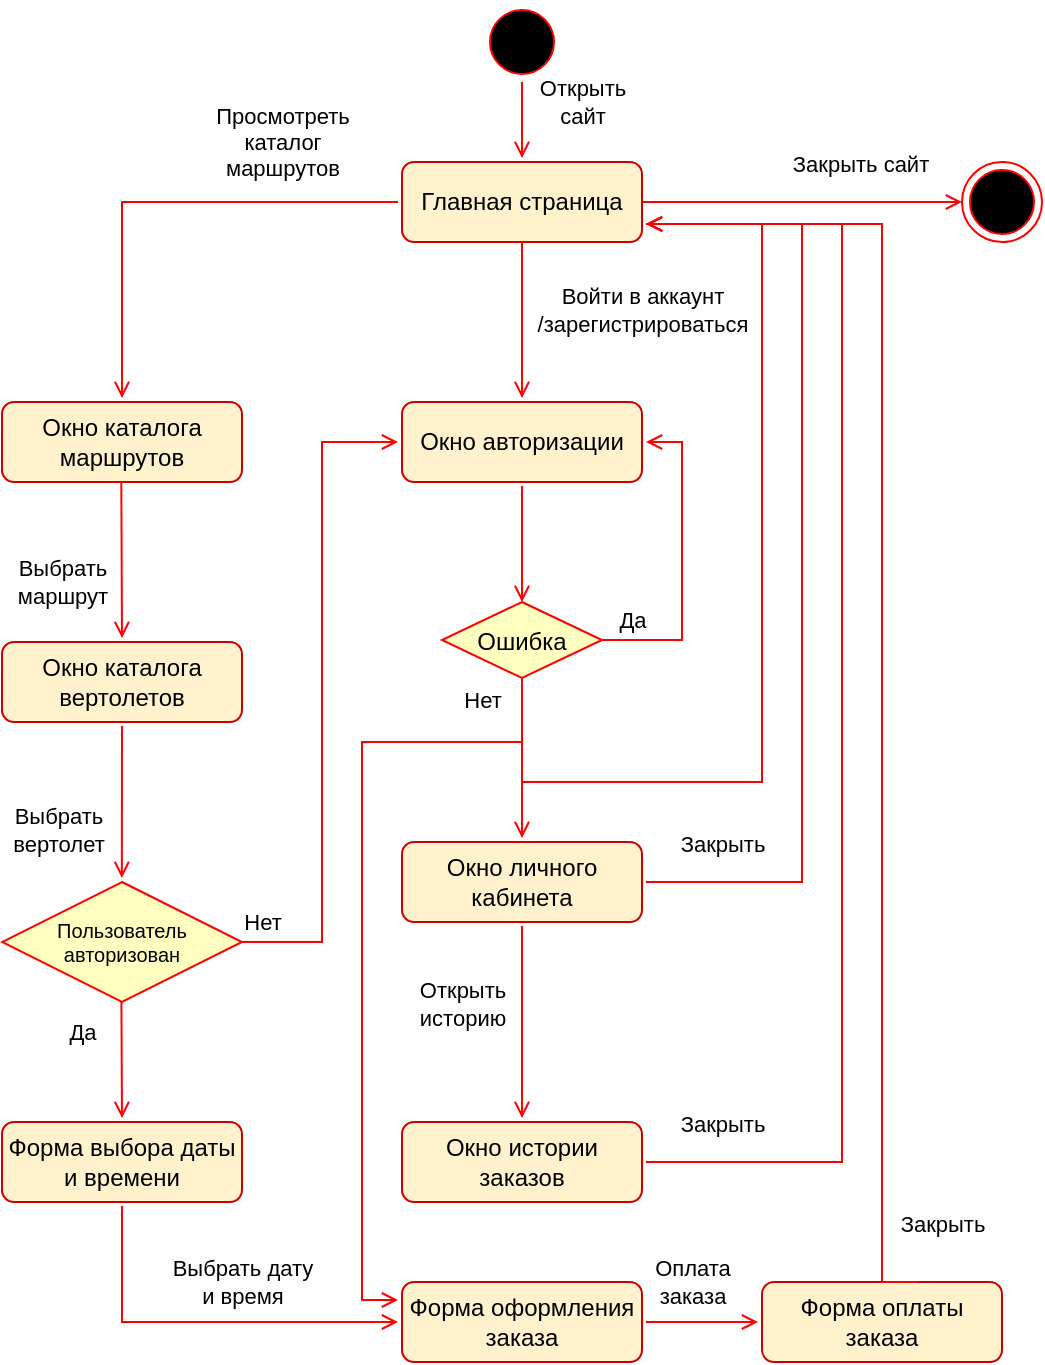 <mxfile version="21.0.8" type="github">
  <diagram name="Page-1" id="e7e014a7-5840-1c2e-5031-d8a46d1fe8dd">
    <mxGraphModel dx="1195" dy="637" grid="1" gridSize="10" guides="1" tooltips="1" connect="1" arrows="1" fold="1" page="1" pageScale="1" pageWidth="1169" pageHeight="826" background="none" math="0" shadow="0">
      <root>
        <mxCell id="0" />
        <mxCell id="1" parent="0" />
        <mxCell id="38" value="" style="ellipse;shape=endState;fillColor=#000000;strokeColor=#ff0000" parent="1" vertex="1">
          <mxGeometry x="720" y="200" width="40" height="40" as="geometry" />
        </mxCell>
        <mxCell id="39" value="" style="endArrow=open;strokeColor=#FF0000;endFill=1;rounded=0" parent="1" edge="1">
          <mxGeometry relative="1" as="geometry">
            <mxPoint x="560" y="220" as="sourcePoint" />
            <mxPoint x="720" y="220" as="targetPoint" />
            <Array as="points">
              <mxPoint x="650" y="220" />
            </Array>
          </mxGeometry>
        </mxCell>
        <mxCell id="xkqN5elBcpEq-Y2vzBLx-41" value="Главная страница" style="rounded=1;whiteSpace=wrap;html=1;perimeterSpacing=2;fillColor=#fff2cc;strokeColor=#CC0000;" vertex="1" parent="1">
          <mxGeometry x="440" y="200" width="120" height="40" as="geometry" />
        </mxCell>
        <mxCell id="21" value="Ошибка" style="rhombus;fillColor=#ffffc0;strokeColor=#ff0000;" parent="1" vertex="1">
          <mxGeometry x="460" y="420" width="80" height="38" as="geometry" />
        </mxCell>
        <mxCell id="5" value="" style="ellipse;shape=startState;fillColor=#000000;strokeColor=#ff0000;" parent="1" vertex="1">
          <mxGeometry x="480" y="120" width="40" height="40" as="geometry" />
        </mxCell>
        <mxCell id="xkqN5elBcpEq-Y2vzBLx-42" value="" style="endArrow=open;strokeColor=#FF0000;endFill=1;rounded=0;exitX=0.5;exitY=1;exitDx=0;exitDy=0;entryX=0.5;entryY=0;entryDx=0;entryDy=0;" edge="1" parent="1" source="5" target="xkqN5elBcpEq-Y2vzBLx-41">
          <mxGeometry relative="1" as="geometry">
            <mxPoint x="280" y="270" as="sourcePoint" />
            <mxPoint x="370" y="220" as="targetPoint" />
            <Array as="points" />
          </mxGeometry>
        </mxCell>
        <mxCell id="xkqN5elBcpEq-Y2vzBLx-43" value="Открыть &lt;br&gt;сайт" style="edgeLabel;html=1;align=center;verticalAlign=middle;resizable=0;points=[];" vertex="1" connectable="0" parent="xkqN5elBcpEq-Y2vzBLx-42">
          <mxGeometry x="-0.278" y="2" relative="1" as="geometry">
            <mxPoint x="28" y="-4" as="offset" />
          </mxGeometry>
        </mxCell>
        <mxCell id="xkqN5elBcpEq-Y2vzBLx-44" value="Окно авторизации" style="rounded=1;whiteSpace=wrap;html=1;perimeterSpacing=2;fillColor=#fff2cc;strokeColor=#CC0000;" vertex="1" parent="1">
          <mxGeometry x="440" y="320" width="120" height="40" as="geometry" />
        </mxCell>
        <mxCell id="xkqN5elBcpEq-Y2vzBLx-45" value="" style="endArrow=open;strokeColor=#FF0000;endFill=1;rounded=0;entryX=0.5;entryY=0;entryDx=0;entryDy=0;" edge="1" parent="1" target="xkqN5elBcpEq-Y2vzBLx-44">
          <mxGeometry relative="1" as="geometry">
            <mxPoint x="500" y="240" as="sourcePoint" />
            <mxPoint x="540" y="310" as="targetPoint" />
            <Array as="points" />
          </mxGeometry>
        </mxCell>
        <mxCell id="xkqN5elBcpEq-Y2vzBLx-46" value="Войти в аккаунт&lt;br&gt;/зарегистрироваться" style="edgeLabel;html=1;align=center;verticalAlign=middle;resizable=0;points=[];" vertex="1" connectable="0" parent="xkqN5elBcpEq-Y2vzBLx-45">
          <mxGeometry x="-0.278" y="2" relative="1" as="geometry">
            <mxPoint x="58" y="6" as="offset" />
          </mxGeometry>
        </mxCell>
        <mxCell id="xkqN5elBcpEq-Y2vzBLx-52" value="" style="endArrow=open;strokeColor=#FF0000;endFill=1;rounded=0;exitX=1;exitY=0.5;exitDx=0;exitDy=0;entryX=1;entryY=0.5;entryDx=0;entryDy=0;" edge="1" parent="1" source="21" target="xkqN5elBcpEq-Y2vzBLx-44">
          <mxGeometry relative="1" as="geometry">
            <mxPoint x="540.0" y="420" as="sourcePoint" />
            <mxPoint x="640" y="420" as="targetPoint" />
            <Array as="points">
              <mxPoint x="580" y="439" />
              <mxPoint x="580" y="380" />
              <mxPoint x="580" y="340" />
            </Array>
          </mxGeometry>
        </mxCell>
        <mxCell id="xkqN5elBcpEq-Y2vzBLx-55" value="Да" style="edgeLabel;html=1;align=center;verticalAlign=middle;resizable=0;points=[];" vertex="1" connectable="0" parent="xkqN5elBcpEq-Y2vzBLx-52">
          <mxGeometry x="-0.565" y="1" relative="1" as="geometry">
            <mxPoint x="-19" y="-9" as="offset" />
          </mxGeometry>
        </mxCell>
        <mxCell id="xkqN5elBcpEq-Y2vzBLx-54" value="" style="endArrow=open;strokeColor=#FF0000;endFill=1;rounded=0;exitX=0.5;exitY=1;exitDx=0;exitDy=0;entryX=0.5;entryY=0;entryDx=0;entryDy=0;" edge="1" parent="1" source="xkqN5elBcpEq-Y2vzBLx-44" target="21">
          <mxGeometry relative="1" as="geometry">
            <mxPoint x="500.0" y="400.0" as="sourcePoint" />
            <mxPoint x="510" y="448" as="targetPoint" />
            <Array as="points" />
          </mxGeometry>
        </mxCell>
        <mxCell id="xkqN5elBcpEq-Y2vzBLx-56" value="" style="endArrow=open;strokeColor=#FF0000;endFill=1;rounded=0;exitX=0.5;exitY=1;exitDx=0;exitDy=0;entryX=0.5;entryY=0;entryDx=0;entryDy=0;" edge="1" parent="1" source="21" target="xkqN5elBcpEq-Y2vzBLx-58">
          <mxGeometry relative="1" as="geometry">
            <mxPoint x="510.0" y="578" as="sourcePoint" />
            <mxPoint x="560" y="498" as="targetPoint" />
            <Array as="points" />
          </mxGeometry>
        </mxCell>
        <mxCell id="xkqN5elBcpEq-Y2vzBLx-57" value="Нет" style="edgeLabel;html=1;align=center;verticalAlign=middle;resizable=0;points=[];" vertex="1" connectable="0" parent="xkqN5elBcpEq-Y2vzBLx-56">
          <mxGeometry x="-0.565" y="1" relative="1" as="geometry">
            <mxPoint x="-21" y="-7" as="offset" />
          </mxGeometry>
        </mxCell>
        <mxCell id="xkqN5elBcpEq-Y2vzBLx-58" value="Окно личного кабинета" style="rounded=1;whiteSpace=wrap;html=1;perimeterSpacing=2;fillColor=#fff2cc;strokeColor=#CC0000;" vertex="1" parent="1">
          <mxGeometry x="440" y="540" width="120" height="40" as="geometry" />
        </mxCell>
        <mxCell id="xkqN5elBcpEq-Y2vzBLx-59" value="" style="endArrow=open;strokeColor=#FF0000;endFill=1;rounded=0;exitX=1;exitY=0.5;exitDx=0;exitDy=0;entryX=1;entryY=0.75;entryDx=0;entryDy=0;" edge="1" parent="1" source="xkqN5elBcpEq-Y2vzBLx-58" target="xkqN5elBcpEq-Y2vzBLx-41">
          <mxGeometry relative="1" as="geometry">
            <mxPoint x="560" y="500" as="sourcePoint" />
            <mxPoint x="620" y="230" as="targetPoint" />
            <Array as="points">
              <mxPoint x="640" y="560" />
              <mxPoint x="640" y="350" />
              <mxPoint x="640" y="231" />
            </Array>
          </mxGeometry>
        </mxCell>
        <mxCell id="xkqN5elBcpEq-Y2vzBLx-60" value="Закрыть" style="edgeLabel;html=1;align=center;verticalAlign=middle;resizable=0;points=[];" vertex="1" connectable="0" parent="xkqN5elBcpEq-Y2vzBLx-59">
          <mxGeometry x="-0.565" y="1" relative="1" as="geometry">
            <mxPoint x="-39" y="8" as="offset" />
          </mxGeometry>
        </mxCell>
        <mxCell id="xkqN5elBcpEq-Y2vzBLx-61" value="Окно каталога маршрутов" style="rounded=1;whiteSpace=wrap;html=1;perimeterSpacing=2;fillColor=#fff2cc;strokeColor=#CC0000;" vertex="1" parent="1">
          <mxGeometry x="240" y="320" width="120" height="40" as="geometry" />
        </mxCell>
        <mxCell id="xkqN5elBcpEq-Y2vzBLx-62" value="" style="endArrow=open;strokeColor=#FF0000;endFill=1;rounded=0;exitX=0;exitY=0.5;exitDx=0;exitDy=0;entryX=0.5;entryY=0;entryDx=0;entryDy=0;" edge="1" parent="1" source="xkqN5elBcpEq-Y2vzBLx-41" target="xkqN5elBcpEq-Y2vzBLx-61">
          <mxGeometry relative="1" as="geometry">
            <mxPoint x="299.66" y="240" as="sourcePoint" />
            <mxPoint x="300" y="300" as="targetPoint" />
            <Array as="points">
              <mxPoint x="300" y="220" />
            </Array>
          </mxGeometry>
        </mxCell>
        <mxCell id="xkqN5elBcpEq-Y2vzBLx-63" value="Просмотреть &lt;br&gt;каталог &lt;br&gt;маршрутов" style="edgeLabel;html=1;align=center;verticalAlign=middle;resizable=0;points=[];" vertex="1" connectable="0" parent="xkqN5elBcpEq-Y2vzBLx-62">
          <mxGeometry x="-0.278" y="2" relative="1" as="geometry">
            <mxPoint x="27" y="-32" as="offset" />
          </mxGeometry>
        </mxCell>
        <mxCell id="xkqN5elBcpEq-Y2vzBLx-64" value="Окно каталога вертолетов" style="rounded=1;whiteSpace=wrap;html=1;perimeterSpacing=2;fillColor=#fff2cc;strokeColor=#CC0000;" vertex="1" parent="1">
          <mxGeometry x="240" y="440" width="120" height="40" as="geometry" />
        </mxCell>
        <mxCell id="xkqN5elBcpEq-Y2vzBLx-65" value="Окно истории заказов" style="rounded=1;whiteSpace=wrap;html=1;perimeterSpacing=2;fillColor=#fff2cc;strokeColor=#CC0000;" vertex="1" parent="1">
          <mxGeometry x="440" y="680" width="120" height="40" as="geometry" />
        </mxCell>
        <mxCell id="xkqN5elBcpEq-Y2vzBLx-66" value="" style="endArrow=open;strokeColor=#FF0000;endFill=1;rounded=0;exitX=0.5;exitY=1;exitDx=0;exitDy=0;entryX=0.5;entryY=0;entryDx=0;entryDy=0;" edge="1" parent="1" source="xkqN5elBcpEq-Y2vzBLx-58" target="xkqN5elBcpEq-Y2vzBLx-65">
          <mxGeometry relative="1" as="geometry">
            <mxPoint x="499.66" y="588" as="sourcePoint" />
            <mxPoint x="499.66" y="626" as="targetPoint" />
            <Array as="points" />
          </mxGeometry>
        </mxCell>
        <mxCell id="xkqN5elBcpEq-Y2vzBLx-67" value="Открыть &lt;br&gt;историю" style="edgeLabel;html=1;align=center;verticalAlign=middle;resizable=0;points=[];" vertex="1" connectable="0" parent="xkqN5elBcpEq-Y2vzBLx-66">
          <mxGeometry x="-0.565" y="1" relative="1" as="geometry">
            <mxPoint x="-31" y="18" as="offset" />
          </mxGeometry>
        </mxCell>
        <mxCell id="xkqN5elBcpEq-Y2vzBLx-69" value="Пользователь &#xa;авторизован" style="rhombus;fillColor=#ffffc0;strokeColor=#ff0000;fontSize=10;" vertex="1" parent="1">
          <mxGeometry x="240" y="560" width="120" height="60" as="geometry" />
        </mxCell>
        <mxCell id="xkqN5elBcpEq-Y2vzBLx-70" value="" style="endArrow=open;strokeColor=#FF0000;endFill=1;rounded=0;exitX=0.5;exitY=1;exitDx=0;exitDy=0;entryX=0.5;entryY=0;entryDx=0;entryDy=0;" edge="1" parent="1" target="xkqN5elBcpEq-Y2vzBLx-64">
          <mxGeometry relative="1" as="geometry">
            <mxPoint x="299.66" y="360" as="sourcePoint" />
            <mxPoint x="299.66" y="398" as="targetPoint" />
            <Array as="points" />
          </mxGeometry>
        </mxCell>
        <mxCell id="xkqN5elBcpEq-Y2vzBLx-71" value="Форма выбора даты и времени" style="rounded=1;whiteSpace=wrap;html=1;perimeterSpacing=2;fillColor=#fff2cc;strokeColor=#CC0000;" vertex="1" parent="1">
          <mxGeometry x="240" y="680" width="120" height="40" as="geometry" />
        </mxCell>
        <mxCell id="xkqN5elBcpEq-Y2vzBLx-72" value="Форма оплаты заказа" style="rounded=1;whiteSpace=wrap;html=1;perimeterSpacing=2;fillColor=#fff2cc;strokeColor=#CC0000;" vertex="1" parent="1">
          <mxGeometry x="620" y="760" width="120" height="40" as="geometry" />
        </mxCell>
        <mxCell id="xkqN5elBcpEq-Y2vzBLx-74" value="" style="endArrow=open;strokeColor=#FF0000;endFill=1;rounded=0;exitX=0.5;exitY=1;exitDx=0;exitDy=0;entryX=0;entryY=0.5;entryDx=0;entryDy=0;" edge="1" parent="1" source="xkqN5elBcpEq-Y2vzBLx-71" target="xkqN5elBcpEq-Y2vzBLx-89">
          <mxGeometry relative="1" as="geometry">
            <mxPoint x="400" y="680" as="sourcePoint" />
            <mxPoint x="400.34" y="738" as="targetPoint" />
            <Array as="points">
              <mxPoint x="300" y="780" />
            </Array>
          </mxGeometry>
        </mxCell>
        <mxCell id="xkqN5elBcpEq-Y2vzBLx-75" value="Выбрать дату &lt;br&gt;и время" style="edgeLabel;html=1;align=center;verticalAlign=middle;resizable=0;points=[];" vertex="1" connectable="0" parent="xkqN5elBcpEq-Y2vzBLx-74">
          <mxGeometry x="-0.565" y="1" relative="1" as="geometry">
            <mxPoint x="59" y="-5" as="offset" />
          </mxGeometry>
        </mxCell>
        <mxCell id="xkqN5elBcpEq-Y2vzBLx-76" value="" style="endArrow=open;strokeColor=#FF0000;endFill=1;rounded=0;exitX=1;exitY=0.5;exitDx=0;exitDy=0;entryX=1;entryY=0.75;entryDx=0;entryDy=0;" edge="1" parent="1" source="xkqN5elBcpEq-Y2vzBLx-65" target="xkqN5elBcpEq-Y2vzBLx-41">
          <mxGeometry relative="1" as="geometry">
            <mxPoint x="560" y="599" as="sourcePoint" />
            <mxPoint x="562" y="330" as="targetPoint" />
            <Array as="points">
              <mxPoint x="660" y="700" />
              <mxPoint x="660" y="450" />
              <mxPoint x="660" y="231" />
            </Array>
          </mxGeometry>
        </mxCell>
        <mxCell id="xkqN5elBcpEq-Y2vzBLx-77" value="Закрыть" style="edgeLabel;html=1;align=center;verticalAlign=middle;resizable=0;points=[];" vertex="1" connectable="0" parent="xkqN5elBcpEq-Y2vzBLx-76">
          <mxGeometry x="-0.565" y="1" relative="1" as="geometry">
            <mxPoint x="-59" y="27" as="offset" />
          </mxGeometry>
        </mxCell>
        <mxCell id="xkqN5elBcpEq-Y2vzBLx-78" value="" style="endArrow=open;strokeColor=#FF0000;endFill=1;rounded=0;exitX=1;exitY=0.5;exitDx=0;exitDy=0;entryX=0;entryY=0.5;entryDx=0;entryDy=0;" edge="1" parent="1" source="xkqN5elBcpEq-Y2vzBLx-69" target="xkqN5elBcpEq-Y2vzBLx-44">
          <mxGeometry relative="1" as="geometry">
            <mxPoint x="360" y="550" as="sourcePoint" />
            <mxPoint x="360" y="588" as="targetPoint" />
            <Array as="points">
              <mxPoint x="400" y="590" />
              <mxPoint x="400" y="440" />
              <mxPoint x="400" y="340" />
            </Array>
          </mxGeometry>
        </mxCell>
        <mxCell id="xkqN5elBcpEq-Y2vzBLx-79" value="Нет" style="edgeLabel;html=1;align=center;verticalAlign=middle;resizable=0;points=[];" vertex="1" connectable="0" parent="xkqN5elBcpEq-Y2vzBLx-78">
          <mxGeometry x="-0.565" y="1" relative="1" as="geometry">
            <mxPoint x="-29" y="21" as="offset" />
          </mxGeometry>
        </mxCell>
        <mxCell id="xkqN5elBcpEq-Y2vzBLx-82" value="" style="endArrow=open;strokeColor=#FF0000;endFill=1;rounded=0;exitX=0.5;exitY=1;exitDx=0;exitDy=0;entryX=0.5;entryY=0;entryDx=0;entryDy=0;" edge="1" parent="1" target="xkqN5elBcpEq-Y2vzBLx-71">
          <mxGeometry relative="1" as="geometry">
            <mxPoint x="299.71" y="620" as="sourcePoint" />
            <mxPoint x="299.71" y="658" as="targetPoint" />
            <Array as="points" />
          </mxGeometry>
        </mxCell>
        <mxCell id="xkqN5elBcpEq-Y2vzBLx-83" value="Да" style="edgeLabel;html=1;align=center;verticalAlign=middle;resizable=0;points=[];" vertex="1" connectable="0" parent="xkqN5elBcpEq-Y2vzBLx-82">
          <mxGeometry x="-0.565" y="1" relative="1" as="geometry">
            <mxPoint x="-21" y="2" as="offset" />
          </mxGeometry>
        </mxCell>
        <mxCell id="xkqN5elBcpEq-Y2vzBLx-84" value="Выбрать &lt;br&gt;маршрут" style="edgeLabel;html=1;align=center;verticalAlign=middle;resizable=0;points=[];" vertex="1" connectable="0" parent="1">
          <mxGeometry x="270" y="410.0" as="geometry" />
        </mxCell>
        <mxCell id="xkqN5elBcpEq-Y2vzBLx-85" value="" style="endArrow=open;strokeColor=#FF0000;endFill=1;rounded=0;exitX=0.5;exitY=1;exitDx=0;exitDy=0;entryX=0.5;entryY=0;entryDx=0;entryDy=0;" edge="1" parent="1" source="xkqN5elBcpEq-Y2vzBLx-64">
          <mxGeometry relative="1" as="geometry">
            <mxPoint x="299.58" y="500" as="sourcePoint" />
            <mxPoint x="299.92" y="558" as="targetPoint" />
            <Array as="points" />
          </mxGeometry>
        </mxCell>
        <mxCell id="xkqN5elBcpEq-Y2vzBLx-86" value="Выбрать &lt;br&gt;вертолет" style="edgeLabel;html=1;align=center;verticalAlign=middle;resizable=0;points=[];" vertex="1" connectable="0" parent="1">
          <mxGeometry x="270" y="540.0" as="geometry">
            <mxPoint x="-2" y="-6" as="offset" />
          </mxGeometry>
        </mxCell>
        <mxCell id="xkqN5elBcpEq-Y2vzBLx-89" value="Форма оформления заказа" style="rounded=1;whiteSpace=wrap;html=1;perimeterSpacing=2;fillColor=#fff2cc;strokeColor=#CC0000;" vertex="1" parent="1">
          <mxGeometry x="440" y="760" width="120" height="40" as="geometry" />
        </mxCell>
        <mxCell id="xkqN5elBcpEq-Y2vzBLx-90" value="" style="endArrow=open;strokeColor=#FF0000;endFill=1;rounded=0;exitX=1;exitY=0.5;exitDx=0;exitDy=0;entryX=0;entryY=0.5;entryDx=0;entryDy=0;" edge="1" parent="1" source="xkqN5elBcpEq-Y2vzBLx-89" target="xkqN5elBcpEq-Y2vzBLx-72">
          <mxGeometry relative="1" as="geometry">
            <mxPoint x="702" y="680" as="sourcePoint" />
            <mxPoint x="840" y="738" as="targetPoint" />
            <Array as="points" />
          </mxGeometry>
        </mxCell>
        <mxCell id="xkqN5elBcpEq-Y2vzBLx-91" value="Оплата &lt;br&gt;заказа" style="edgeLabel;html=1;align=center;verticalAlign=middle;resizable=0;points=[];" vertex="1" connectable="0" parent="xkqN5elBcpEq-Y2vzBLx-90">
          <mxGeometry x="-0.565" y="1" relative="1" as="geometry">
            <mxPoint x="11" y="-19" as="offset" />
          </mxGeometry>
        </mxCell>
        <mxCell id="xkqN5elBcpEq-Y2vzBLx-92" value="" style="endArrow=open;strokeColor=#FF0000;endFill=1;rounded=0;entryX=1;entryY=0.75;entryDx=0;entryDy=0;" edge="1" parent="1" target="xkqN5elBcpEq-Y2vzBLx-41">
          <mxGeometry relative="1" as="geometry">
            <mxPoint x="698" y="760" as="sourcePoint" />
            <mxPoint x="600" y="230" as="targetPoint" />
            <Array as="points">
              <mxPoint x="680" y="760" />
              <mxPoint x="680" y="510" />
              <mxPoint x="680" y="231" />
            </Array>
          </mxGeometry>
        </mxCell>
        <mxCell id="xkqN5elBcpEq-Y2vzBLx-93" value="Закрыть" style="edgeLabel;html=1;align=center;verticalAlign=middle;resizable=0;points=[];" vertex="1" connectable="0" parent="xkqN5elBcpEq-Y2vzBLx-92">
          <mxGeometry x="-0.565" y="1" relative="1" as="geometry">
            <mxPoint x="31" y="97" as="offset" />
          </mxGeometry>
        </mxCell>
        <mxCell id="xkqN5elBcpEq-Y2vzBLx-95" value="Закрыть сайт" style="edgeLabel;html=1;align=center;verticalAlign=middle;resizable=0;points=[];" vertex="1" connectable="0" parent="1">
          <mxGeometry x="670.0" y="199.996" as="geometry">
            <mxPoint x="-1" y="1" as="offset" />
          </mxGeometry>
        </mxCell>
        <mxCell id="xkqN5elBcpEq-Y2vzBLx-96" value="" style="endArrow=open;strokeColor=#FF0000;endFill=1;rounded=0;entryX=0;entryY=0.25;entryDx=0;entryDy=0;" edge="1" parent="1" target="xkqN5elBcpEq-Y2vzBLx-89">
          <mxGeometry relative="1" as="geometry">
            <mxPoint x="500" y="490" as="sourcePoint" />
            <mxPoint x="440" y="780" as="targetPoint" />
            <Array as="points">
              <mxPoint x="420" y="490" />
              <mxPoint x="420" y="769" />
            </Array>
          </mxGeometry>
        </mxCell>
        <mxCell id="xkqN5elBcpEq-Y2vzBLx-100" value="" style="endArrow=none;html=1;rounded=0;strokeColor=#ff0000;entryX=1;entryY=0.75;entryDx=0;entryDy=0;" edge="1" parent="1" target="xkqN5elBcpEq-Y2vzBLx-41">
          <mxGeometry width="50" height="50" relative="1" as="geometry">
            <mxPoint x="500" y="510" as="sourcePoint" />
            <mxPoint x="630" y="360" as="targetPoint" />
            <Array as="points">
              <mxPoint x="620" y="510" />
              <mxPoint x="620" y="231" />
            </Array>
          </mxGeometry>
        </mxCell>
      </root>
    </mxGraphModel>
  </diagram>
</mxfile>
